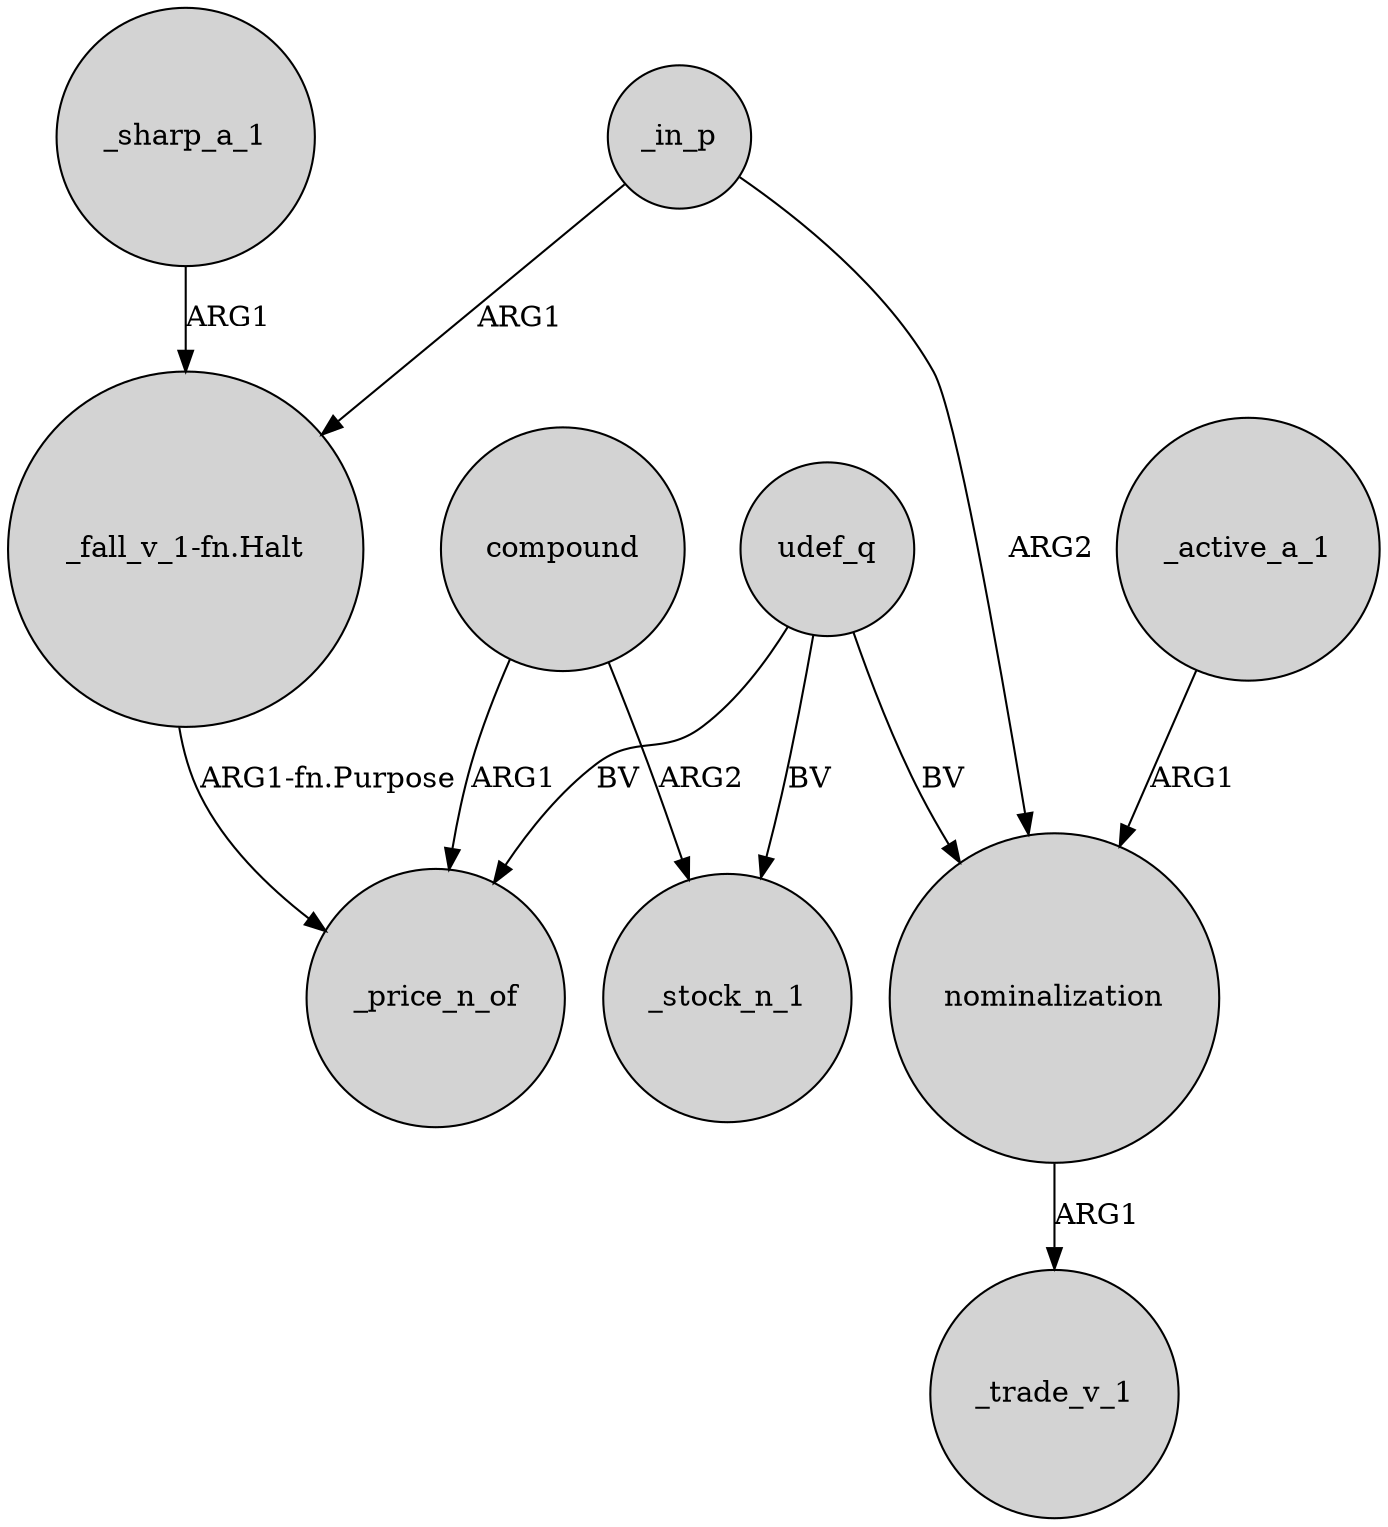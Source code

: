 digraph {
	node [shape=circle style=filled]
	_active_a_1 -> nominalization [label=ARG1]
	_sharp_a_1 -> "_fall_v_1-fn.Halt" [label=ARG1]
	compound -> _stock_n_1 [label=ARG2]
	_in_p -> "_fall_v_1-fn.Halt" [label=ARG1]
	_in_p -> nominalization [label=ARG2]
	compound -> _price_n_of [label=ARG1]
	"_fall_v_1-fn.Halt" -> _price_n_of [label="ARG1-fn.Purpose"]
	udef_q -> _price_n_of [label=BV]
	nominalization -> _trade_v_1 [label=ARG1]
	udef_q -> _stock_n_1 [label=BV]
	udef_q -> nominalization [label=BV]
}
